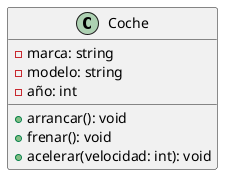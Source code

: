@startuml
class Coche {
    - marca: string
    - modelo: string
    - año: int
    + arrancar(): void
    + frenar(): void
    + acelerar(velocidad: int): void
}
@enduml